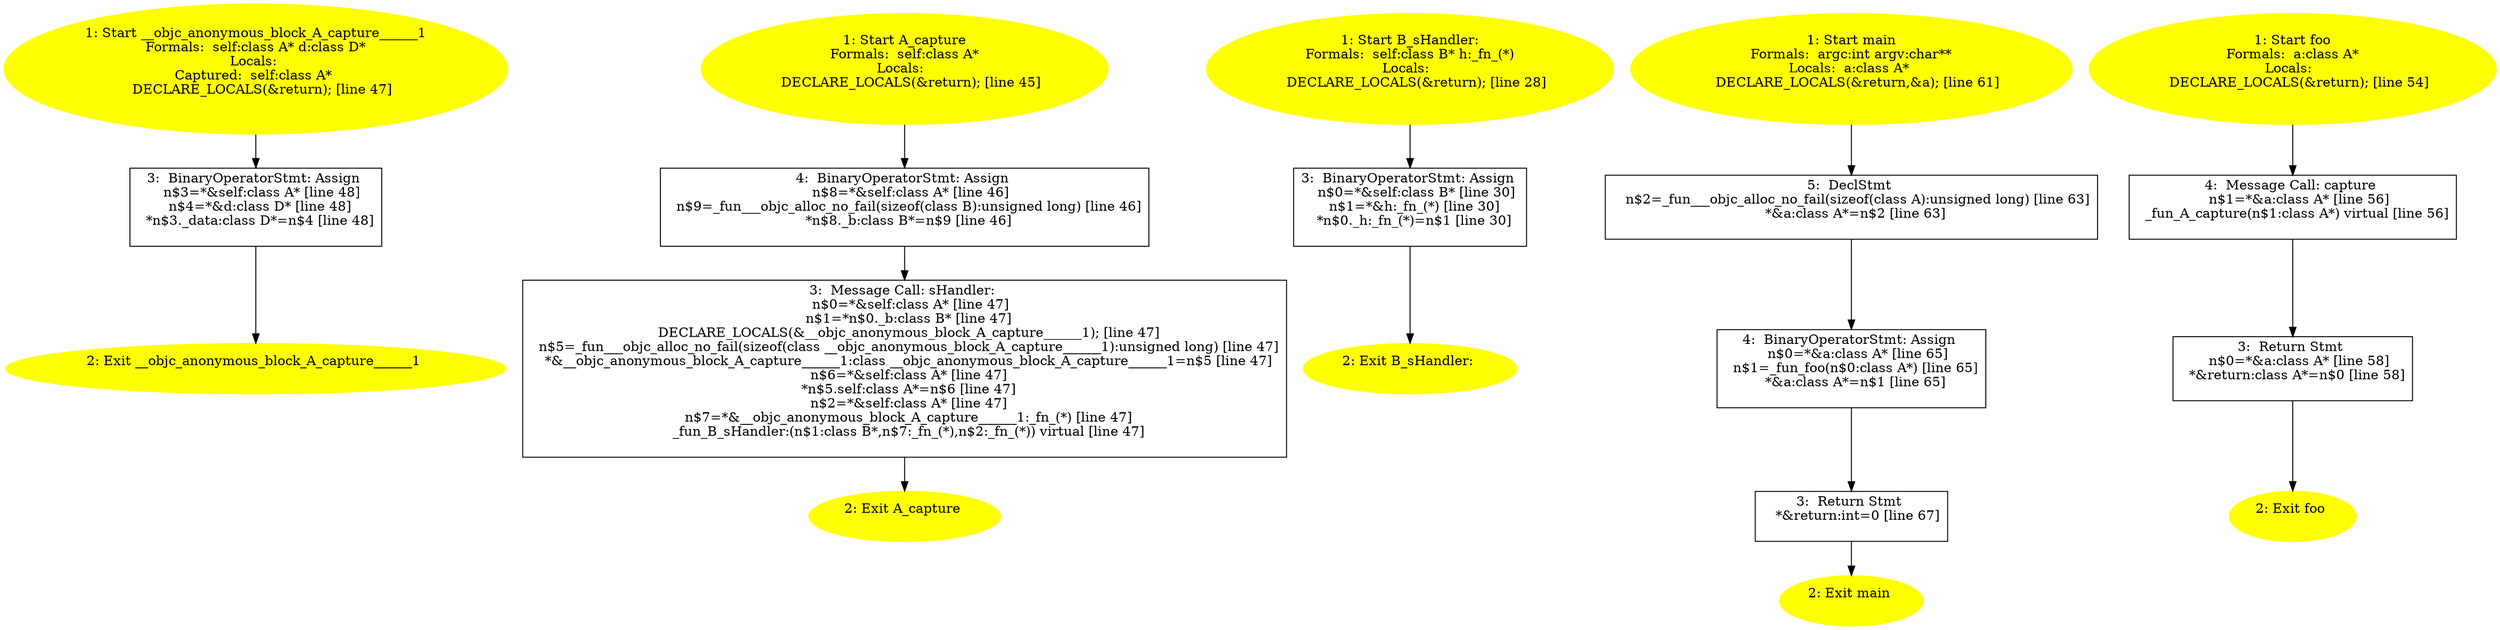 /* @generated */
digraph iCFG {
"__objc_anonymous_block_A_capture______1.d90c81461d9f2b21a67db8a7dea413da_3" [label="3:  BinaryOperatorStmt: Assign \n   n$3=*&self:class A* [line 48]\n  n$4=*&d:class D* [line 48]\n  *n$3._data:class D*=n$4 [line 48]\n " shape="box"]
	

	 "__objc_anonymous_block_A_capture______1.d90c81461d9f2b21a67db8a7dea413da_3" -> "__objc_anonymous_block_A_capture______1.d90c81461d9f2b21a67db8a7dea413da_2" ;
"__objc_anonymous_block_A_capture______1.d90c81461d9f2b21a67db8a7dea413da_2" [label="2: Exit __objc_anonymous_block_A_capture______1 \n  " color=yellow style=filled]
	

"__objc_anonymous_block_A_capture______1.d90c81461d9f2b21a67db8a7dea413da_1" [label="1: Start __objc_anonymous_block_A_capture______1\nFormals:  self:class A* d:class D*\nLocals: \nCaptured:  self:class A* \n   DECLARE_LOCALS(&return); [line 47]\n " color=yellow style=filled]
	

	 "__objc_anonymous_block_A_capture______1.d90c81461d9f2b21a67db8a7dea413da_1" -> "__objc_anonymous_block_A_capture______1.d90c81461d9f2b21a67db8a7dea413da_3" ;
"A_captureinstance.78144fd72a742a61b200205aeb8e703f_4" [label="4:  BinaryOperatorStmt: Assign \n   n$8=*&self:class A* [line 46]\n  n$9=_fun___objc_alloc_no_fail(sizeof(class B):unsigned long) [line 46]\n  *n$8._b:class B*=n$9 [line 46]\n " shape="box"]
	

	 "A_captureinstance.78144fd72a742a61b200205aeb8e703f_4" -> "A_captureinstance.78144fd72a742a61b200205aeb8e703f_3" ;
"A_captureinstance.78144fd72a742a61b200205aeb8e703f_3" [label="3:  Message Call: sHandler: \n   n$0=*&self:class A* [line 47]\n  n$1=*n$0._b:class B* [line 47]\n  DECLARE_LOCALS(&__objc_anonymous_block_A_capture______1); [line 47]\n  n$5=_fun___objc_alloc_no_fail(sizeof(class __objc_anonymous_block_A_capture______1):unsigned long) [line 47]\n  *&__objc_anonymous_block_A_capture______1:class __objc_anonymous_block_A_capture______1=n$5 [line 47]\n  n$6=*&self:class A* [line 47]\n  *n$5.self:class A*=n$6 [line 47]\n  n$2=*&self:class A* [line 47]\n  n$7=*&__objc_anonymous_block_A_capture______1:_fn_(*) [line 47]\n  _fun_B_sHandler:(n$1:class B*,n$7:_fn_(*),n$2:_fn_(*)) virtual [line 47]\n " shape="box"]
	

	 "A_captureinstance.78144fd72a742a61b200205aeb8e703f_3" -> "A_captureinstance.78144fd72a742a61b200205aeb8e703f_2" ;
"A_captureinstance.78144fd72a742a61b200205aeb8e703f_2" [label="2: Exit A_capture \n  " color=yellow style=filled]
	

"A_captureinstance.78144fd72a742a61b200205aeb8e703f_1" [label="1: Start A_capture\nFormals:  self:class A*\nLocals:  \n   DECLARE_LOCALS(&return); [line 45]\n " color=yellow style=filled]
	

	 "A_captureinstance.78144fd72a742a61b200205aeb8e703f_1" -> "A_captureinstance.78144fd72a742a61b200205aeb8e703f_4" ;
"B_sHandler:instance.fa51c4ce9300778ce59ef012df56a622_3" [label="3:  BinaryOperatorStmt: Assign \n   n$0=*&self:class B* [line 30]\n  n$1=*&h:_fn_(*) [line 30]\n  *n$0._h:_fn_(*)=n$1 [line 30]\n " shape="box"]
	

	 "B_sHandler:instance.fa51c4ce9300778ce59ef012df56a622_3" -> "B_sHandler:instance.fa51c4ce9300778ce59ef012df56a622_2" ;
"B_sHandler:instance.fa51c4ce9300778ce59ef012df56a622_2" [label="2: Exit B_sHandler: \n  " color=yellow style=filled]
	

"B_sHandler:instance.fa51c4ce9300778ce59ef012df56a622_1" [label="1: Start B_sHandler:\nFormals:  self:class B* h:_fn_(*)\nLocals:  \n   DECLARE_LOCALS(&return); [line 28]\n " color=yellow style=filled]
	

	 "B_sHandler:instance.fa51c4ce9300778ce59ef012df56a622_1" -> "B_sHandler:instance.fa51c4ce9300778ce59ef012df56a622_3" ;
"main.fad58de7366495db4650cfefac2fcd61_5" [label="5:  DeclStmt \n   n$2=_fun___objc_alloc_no_fail(sizeof(class A):unsigned long) [line 63]\n  *&a:class A*=n$2 [line 63]\n " shape="box"]
	

	 "main.fad58de7366495db4650cfefac2fcd61_5" -> "main.fad58de7366495db4650cfefac2fcd61_4" ;
"main.fad58de7366495db4650cfefac2fcd61_4" [label="4:  BinaryOperatorStmt: Assign \n   n$0=*&a:class A* [line 65]\n  n$1=_fun_foo(n$0:class A*) [line 65]\n  *&a:class A*=n$1 [line 65]\n " shape="box"]
	

	 "main.fad58de7366495db4650cfefac2fcd61_4" -> "main.fad58de7366495db4650cfefac2fcd61_3" ;
"main.fad58de7366495db4650cfefac2fcd61_3" [label="3:  Return Stmt \n   *&return:int=0 [line 67]\n " shape="box"]
	

	 "main.fad58de7366495db4650cfefac2fcd61_3" -> "main.fad58de7366495db4650cfefac2fcd61_2" ;
"main.fad58de7366495db4650cfefac2fcd61_2" [label="2: Exit main \n  " color=yellow style=filled]
	

"main.fad58de7366495db4650cfefac2fcd61_1" [label="1: Start main\nFormals:  argc:int argv:char**\nLocals:  a:class A* \n   DECLARE_LOCALS(&return,&a); [line 61]\n " color=yellow style=filled]
	

	 "main.fad58de7366495db4650cfefac2fcd61_1" -> "main.fad58de7366495db4650cfefac2fcd61_5" ;
"foo.acbd18db4cc2f85cedef654fccc4a4d8_4" [label="4:  Message Call: capture \n   n$1=*&a:class A* [line 56]\n  _fun_A_capture(n$1:class A*) virtual [line 56]\n " shape="box"]
	

	 "foo.acbd18db4cc2f85cedef654fccc4a4d8_4" -> "foo.acbd18db4cc2f85cedef654fccc4a4d8_3" ;
"foo.acbd18db4cc2f85cedef654fccc4a4d8_3" [label="3:  Return Stmt \n   n$0=*&a:class A* [line 58]\n  *&return:class A*=n$0 [line 58]\n " shape="box"]
	

	 "foo.acbd18db4cc2f85cedef654fccc4a4d8_3" -> "foo.acbd18db4cc2f85cedef654fccc4a4d8_2" ;
"foo.acbd18db4cc2f85cedef654fccc4a4d8_2" [label="2: Exit foo \n  " color=yellow style=filled]
	

"foo.acbd18db4cc2f85cedef654fccc4a4d8_1" [label="1: Start foo\nFormals:  a:class A*\nLocals:  \n   DECLARE_LOCALS(&return); [line 54]\n " color=yellow style=filled]
	

	 "foo.acbd18db4cc2f85cedef654fccc4a4d8_1" -> "foo.acbd18db4cc2f85cedef654fccc4a4d8_4" ;
}
